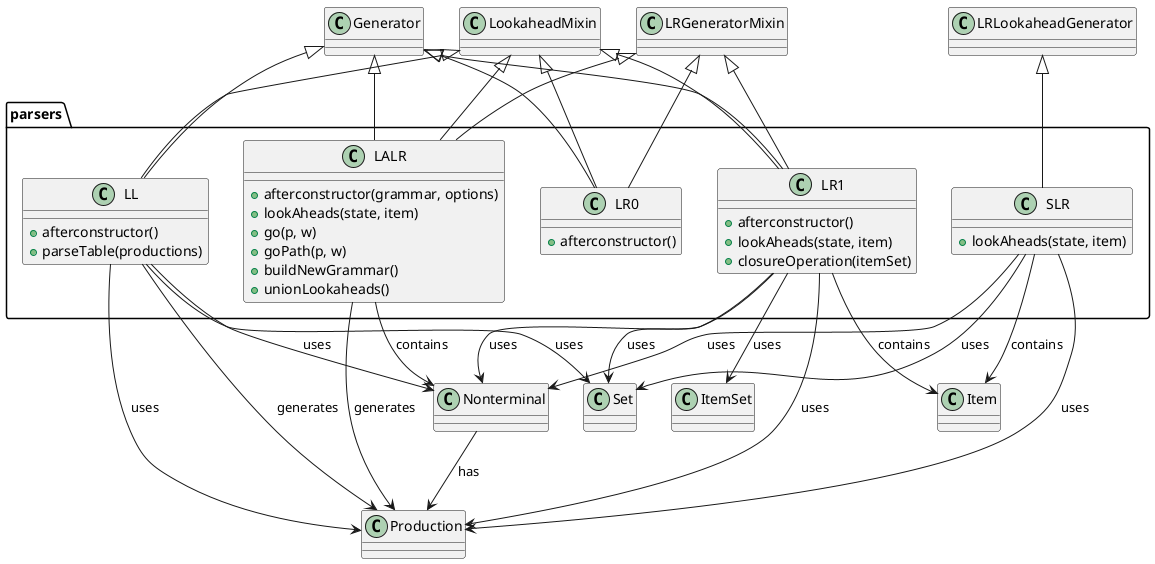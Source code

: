 @startuml


package "parsers" {

class LALR {
  +afterconstructor(grammar, options)
  +lookAheads(state, item)
  +go(p, w)
  +goPath(p, w)
  +buildNewGrammar()
  +unionLookaheads()
}

class LL {
  +afterconstructor()
  +parseTable(productions)
}
class LR0 {
  +afterconstructor()
}

class LR1 {
  +afterconstructor()
  +lookAheads(state, item)
  +closureOperation(itemSet)
}

class SLR {
  +lookAheads(state, item)
}





}

' Define relationships between classes
Generator <|-- LALR
LookaheadMixin <|-- LALR
LRGeneratorMixin <|-- LALR
LALR --> Nonterminal : contains
LALR --> Production : generates
Nonterminal --> Production : has

Generator <|-- LL
LookaheadMixin <|-- LL
LL --> Set : uses
LL --> Nonterminal : uses
LL --> Production : uses
LL --> Production : generates
  
  
' Define relationships between classes
Generator <|-- LR0
LookaheadMixin <|-- LR0
LRGeneratorMixin <|-- LR0
' Define relationships between classes
Generator <|-- LR1
LookaheadMixin <|-- LR1
LRGeneratorMixin <|-- LR1
LR1 --> Set : uses
LR1 --> Nonterminal : uses
LR1 --> Production : uses
LR1 --> Item : contains
LR1 --> ItemSet : uses

 
LRLookaheadGenerator <|-- SLR

SLR --> Set : uses
SLR --> Nonterminal : uses
SLR --> Production : uses
SLR --> Item : contains
@enduml
